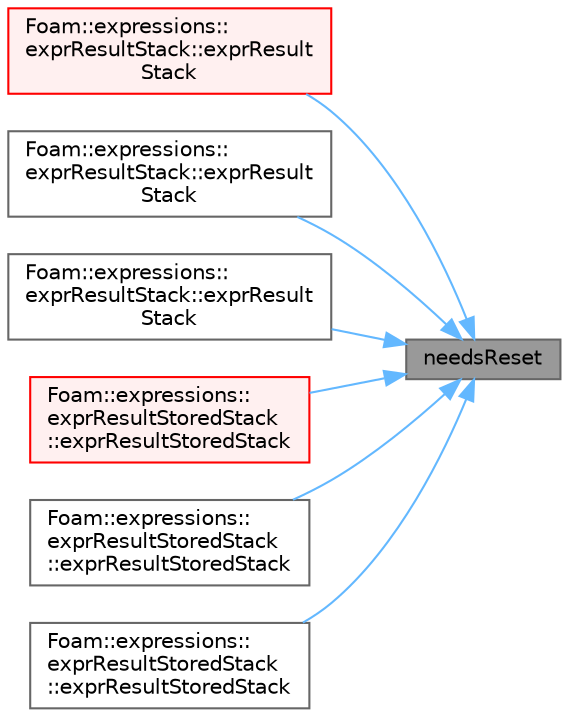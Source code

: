 digraph "needsReset"
{
 // LATEX_PDF_SIZE
  bgcolor="transparent";
  edge [fontname=Helvetica,fontsize=10,labelfontname=Helvetica,labelfontsize=10];
  node [fontname=Helvetica,fontsize=10,shape=box,height=0.2,width=0.4];
  rankdir="RL";
  Node1 [id="Node000001",label="needsReset",height=0.2,width=0.4,color="gray40", fillcolor="grey60", style="filled", fontcolor="black",tooltip=" "];
  Node1 -> Node2 [id="edge1_Node000001_Node000002",dir="back",color="steelblue1",style="solid",tooltip=" "];
  Node2 [id="Node000002",label="Foam::expressions::\lexprResultStack::exprResult\lStack",height=0.2,width=0.4,color="red", fillcolor="#FFF0F0", style="filled",URL="$classFoam_1_1expressions_1_1exprResultStack.html#a6ab37d2a686a6e393bdd00d57ec8947f",tooltip=" "];
  Node1 -> Node4 [id="edge2_Node000001_Node000004",dir="back",color="steelblue1",style="solid",tooltip=" "];
  Node4 [id="Node000004",label="Foam::expressions::\lexprResultStack::exprResult\lStack",height=0.2,width=0.4,color="grey40", fillcolor="white", style="filled",URL="$classFoam_1_1expressions_1_1exprResultStack.html#a8f552d4c67e4b0cc59523afacb874f70",tooltip=" "];
  Node1 -> Node5 [id="edge3_Node000001_Node000005",dir="back",color="steelblue1",style="solid",tooltip=" "];
  Node5 [id="Node000005",label="Foam::expressions::\lexprResultStack::exprResult\lStack",height=0.2,width=0.4,color="grey40", fillcolor="white", style="filled",URL="$classFoam_1_1expressions_1_1exprResultStack.html#a17429831c00b6b73bf1c927a2d71bbff",tooltip=" "];
  Node1 -> Node6 [id="edge4_Node000001_Node000006",dir="back",color="steelblue1",style="solid",tooltip=" "];
  Node6 [id="Node000006",label="Foam::expressions::\lexprResultStoredStack\l::exprResultStoredStack",height=0.2,width=0.4,color="red", fillcolor="#FFF0F0", style="filled",URL="$classFoam_1_1expressions_1_1exprResultStoredStack.html#a11648148eef0bd0cf8df836e6ad26a92",tooltip=" "];
  Node1 -> Node8 [id="edge5_Node000001_Node000008",dir="back",color="steelblue1",style="solid",tooltip=" "];
  Node8 [id="Node000008",label="Foam::expressions::\lexprResultStoredStack\l::exprResultStoredStack",height=0.2,width=0.4,color="grey40", fillcolor="white", style="filled",URL="$classFoam_1_1expressions_1_1exprResultStoredStack.html#a26fd994355f2a15fe4d4a42363a9fc45",tooltip=" "];
  Node1 -> Node9 [id="edge6_Node000001_Node000009",dir="back",color="steelblue1",style="solid",tooltip=" "];
  Node9 [id="Node000009",label="Foam::expressions::\lexprResultStoredStack\l::exprResultStoredStack",height=0.2,width=0.4,color="grey40", fillcolor="white", style="filled",URL="$classFoam_1_1expressions_1_1exprResultStoredStack.html#ab3080794f70ec91def157b8cb63098ff",tooltip=" "];
}
